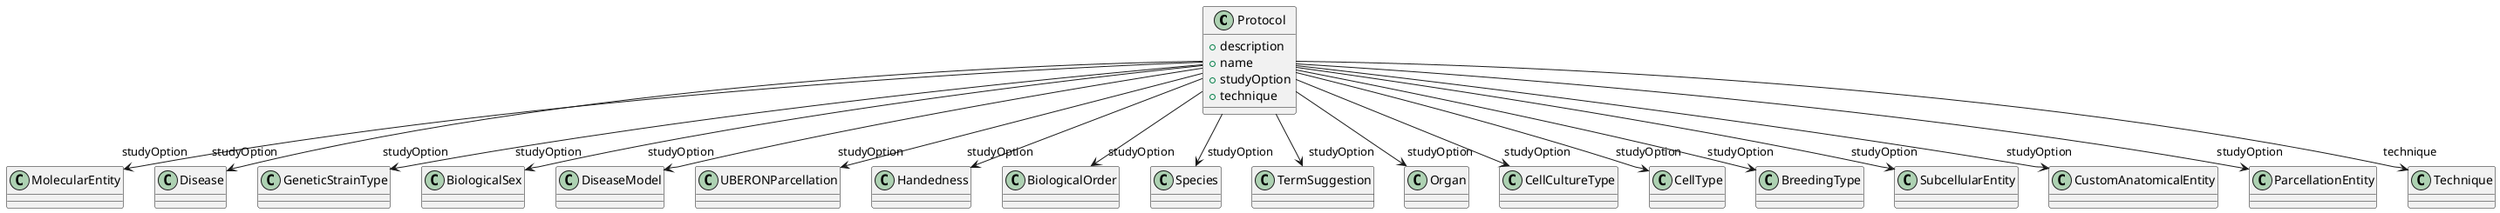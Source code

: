 @startuml
class Protocol {
+description
+name
+studyOption
+technique

}
Protocol -d-> "studyOption" MolecularEntity
Protocol -d-> "studyOption" Disease
Protocol -d-> "studyOption" GeneticStrainType
Protocol -d-> "studyOption" BiologicalSex
Protocol -d-> "studyOption" DiseaseModel
Protocol -d-> "studyOption" UBERONParcellation
Protocol -d-> "studyOption" Handedness
Protocol -d-> "studyOption" BiologicalOrder
Protocol -d-> "studyOption" Species
Protocol -d-> "studyOption" TermSuggestion
Protocol -d-> "studyOption" Organ
Protocol -d-> "studyOption" CellCultureType
Protocol -d-> "studyOption" CellType
Protocol -d-> "studyOption" BreedingType
Protocol -d-> "studyOption" SubcellularEntity
Protocol -d-> "studyOption" CustomAnatomicalEntity
Protocol -d-> "studyOption" ParcellationEntity
Protocol -d-> "technique" Technique

@enduml